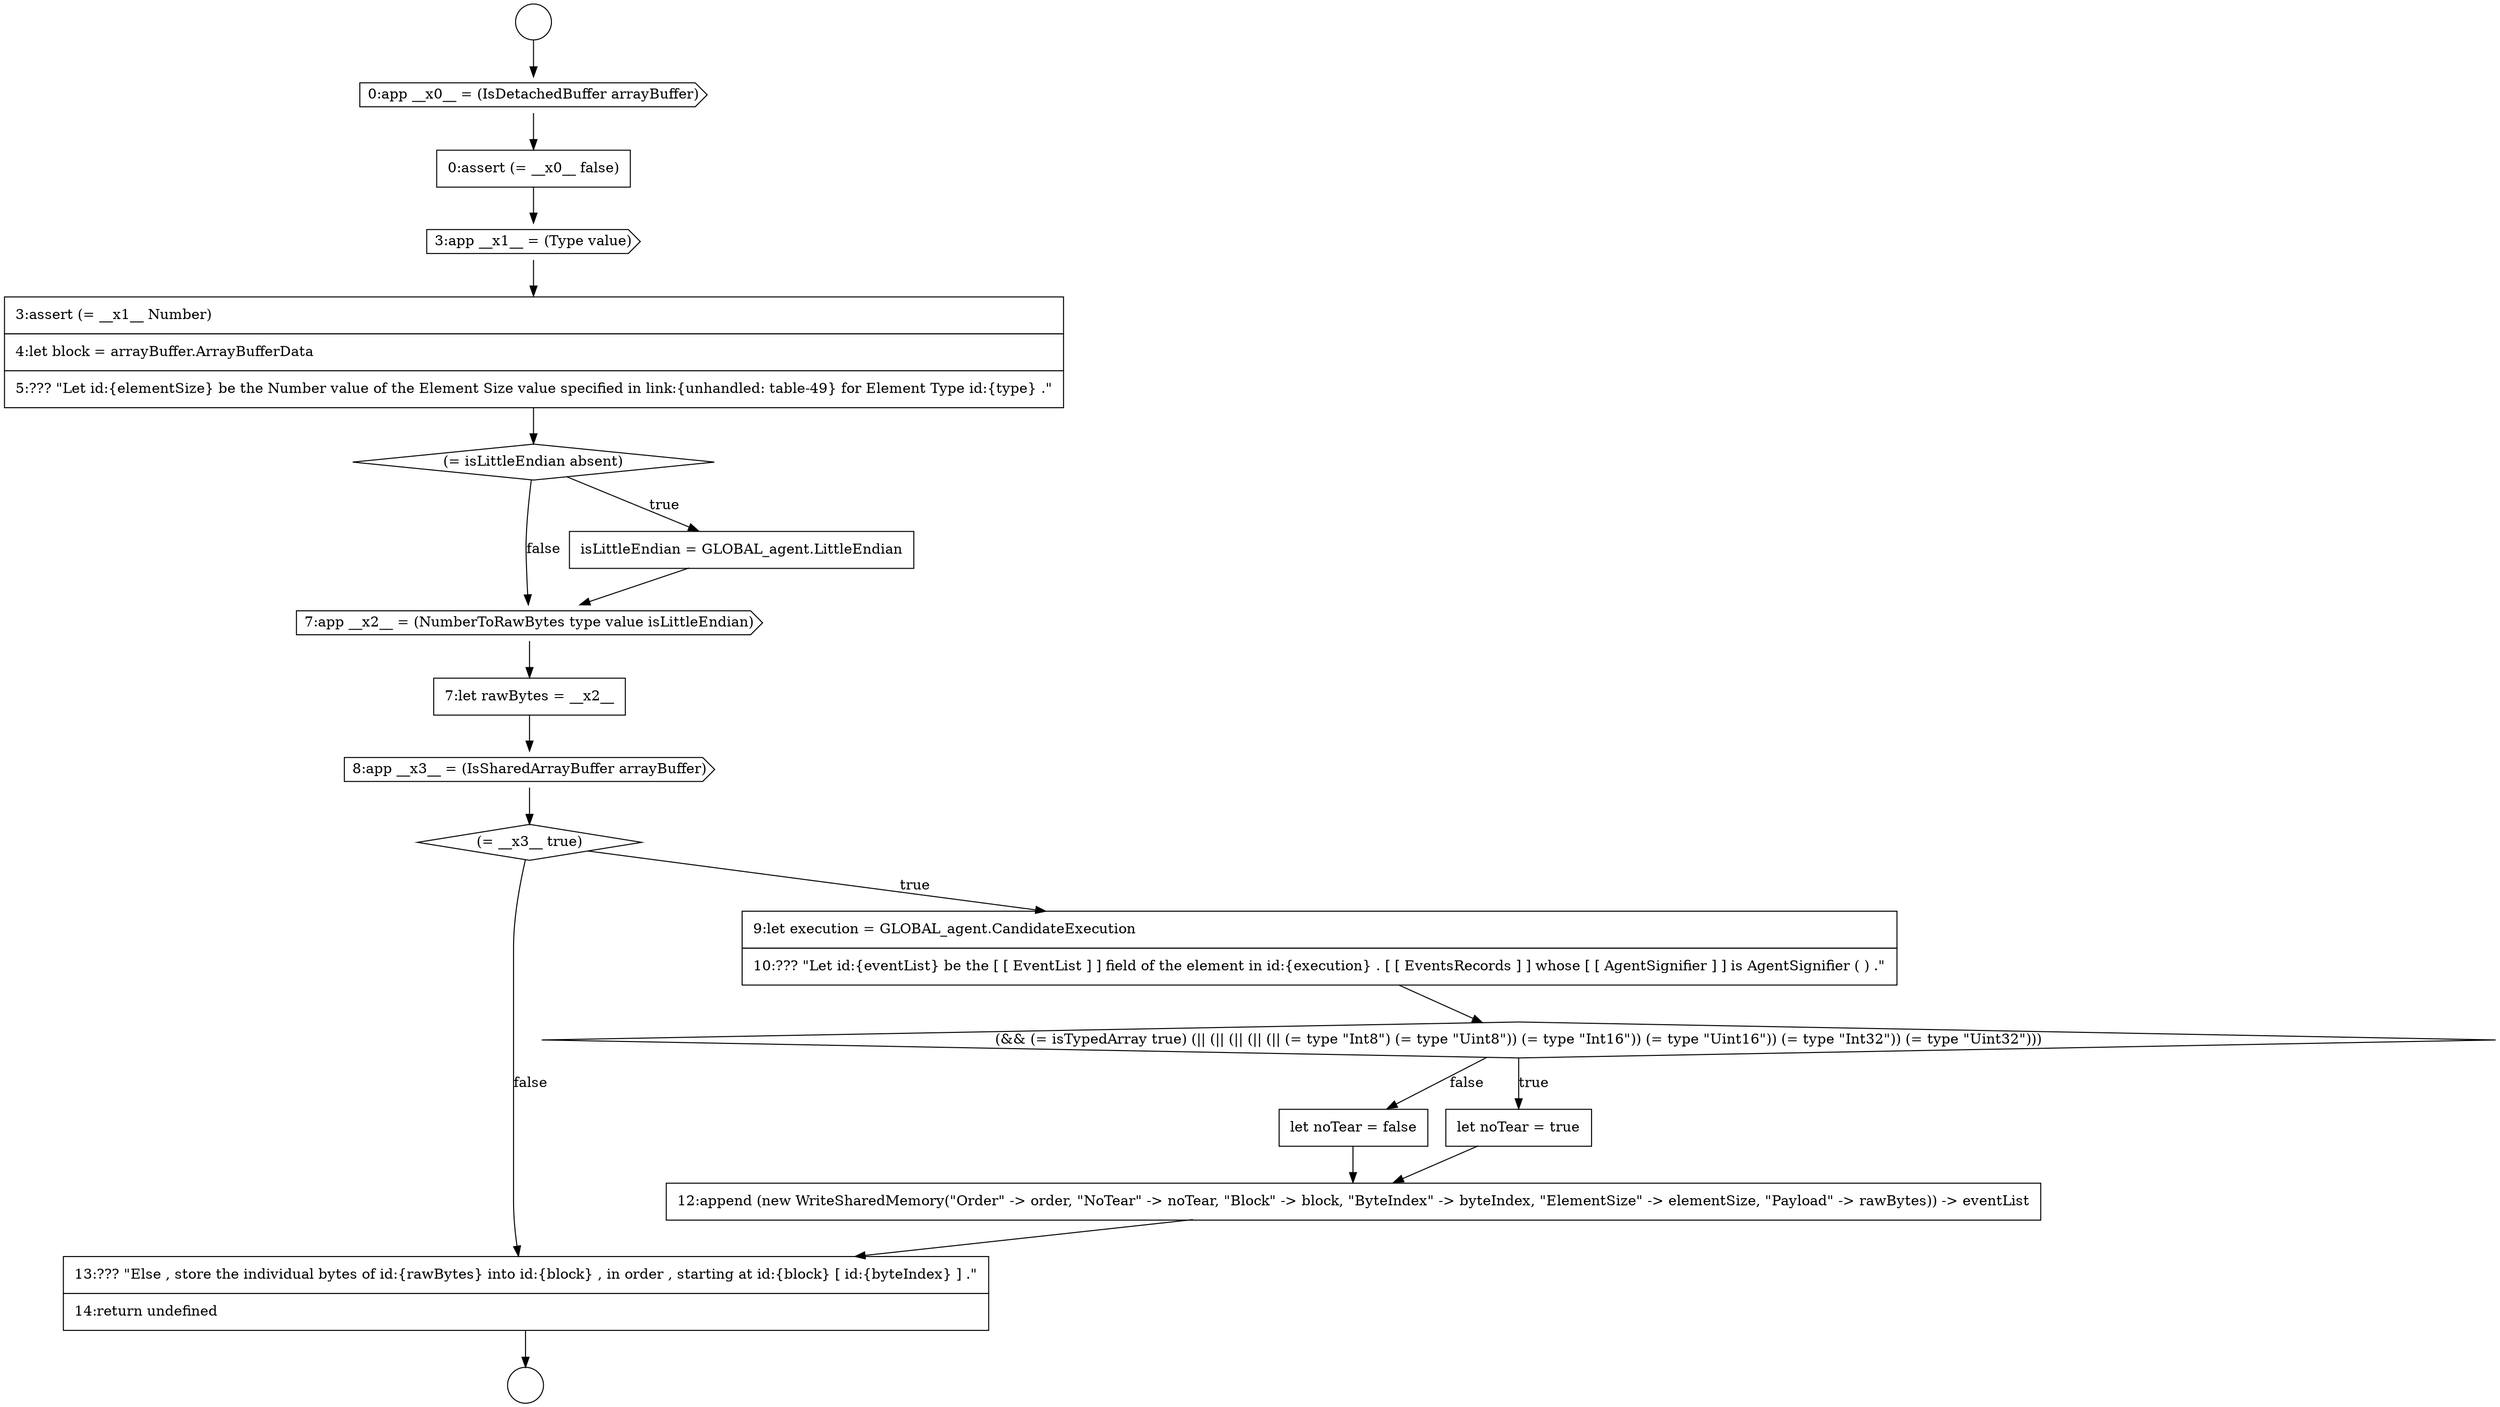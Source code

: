 digraph {
  node16402 [shape=none, margin=0, label=<<font color="black">
    <table border="0" cellborder="1" cellspacing="0" cellpadding="10">
      <tr><td align="left">7:let rawBytes = __x2__</td></tr>
    </table>
  </font>> color="black" fillcolor="white" style=filled]
  node16398 [shape=none, margin=0, label=<<font color="black">
    <table border="0" cellborder="1" cellspacing="0" cellpadding="10">
      <tr><td align="left">3:assert (= __x1__ Number)</td></tr>
      <tr><td align="left">4:let block = arrayBuffer.ArrayBufferData</td></tr>
      <tr><td align="left">5:??? &quot;Let id:{elementSize} be the Number value of the Element Size value specified in link:{unhandled: table-49} for Element Type id:{type} .&quot;</td></tr>
    </table>
  </font>> color="black" fillcolor="white" style=filled]
  node16409 [shape=none, margin=0, label=<<font color="black">
    <table border="0" cellborder="1" cellspacing="0" cellpadding="10">
      <tr><td align="left">12:append (new WriteSharedMemory(&quot;Order&quot; -&gt; order, &quot;NoTear&quot; -&gt; noTear, &quot;Block&quot; -&gt; block, &quot;ByteIndex&quot; -&gt; byteIndex, &quot;ElementSize&quot; -&gt; elementSize, &quot;Payload&quot; -&gt; rawBytes)) -&gt; eventList</td></tr>
    </table>
  </font>> color="black" fillcolor="white" style=filled]
  node16394 [shape=circle label=" " color="black" fillcolor="white" style=filled]
  node16406 [shape=diamond, label=<<font color="black">(&amp;&amp; (= isTypedArray true) (|| (|| (|| (|| (|| (= type &quot;Int8&quot;) (= type &quot;Uint8&quot;)) (= type &quot;Int16&quot;)) (= type &quot;Uint16&quot;)) (= type &quot;Int32&quot;)) (= type &quot;Uint32&quot;)))</font>> color="black" fillcolor="white" style=filled]
  node16401 [shape=cds, label=<<font color="black">7:app __x2__ = (NumberToRawBytes type value isLittleEndian)</font>> color="black" fillcolor="white" style=filled]
  node16399 [shape=diamond, label=<<font color="black">(= isLittleEndian absent)</font>> color="black" fillcolor="white" style=filled]
  node16410 [shape=none, margin=0, label=<<font color="black">
    <table border="0" cellborder="1" cellspacing="0" cellpadding="10">
      <tr><td align="left">13:??? &quot;Else , store the individual bytes of id:{rawBytes} into id:{block} , in order , starting at id:{block} [ id:{byteIndex} ] .&quot;</td></tr>
      <tr><td align="left">14:return undefined</td></tr>
    </table>
  </font>> color="black" fillcolor="white" style=filled]
  node16405 [shape=none, margin=0, label=<<font color="black">
    <table border="0" cellborder="1" cellspacing="0" cellpadding="10">
      <tr><td align="left">9:let execution = GLOBAL_agent.CandidateExecution</td></tr>
      <tr><td align="left">10:??? &quot;Let id:{eventList} be the [ [ EventList ] ] field of the element in id:{execution} . [ [ EventsRecords ] ] whose [ [ AgentSignifier ] ] is AgentSignifier ( ) .&quot;</td></tr>
    </table>
  </font>> color="black" fillcolor="white" style=filled]
  node16395 [shape=cds, label=<<font color="black">0:app __x0__ = (IsDetachedBuffer arrayBuffer)</font>> color="black" fillcolor="white" style=filled]
  node16400 [shape=none, margin=0, label=<<font color="black">
    <table border="0" cellborder="1" cellspacing="0" cellpadding="10">
      <tr><td align="left">isLittleEndian = GLOBAL_agent.LittleEndian</td></tr>
    </table>
  </font>> color="black" fillcolor="white" style=filled]
  node16404 [shape=diamond, label=<<font color="black">(= __x3__ true)</font>> color="black" fillcolor="white" style=filled]
  node16408 [shape=none, margin=0, label=<<font color="black">
    <table border="0" cellborder="1" cellspacing="0" cellpadding="10">
      <tr><td align="left">let noTear = false</td></tr>
    </table>
  </font>> color="black" fillcolor="white" style=filled]
  node16396 [shape=none, margin=0, label=<<font color="black">
    <table border="0" cellborder="1" cellspacing="0" cellpadding="10">
      <tr><td align="left">0:assert (= __x0__ false)</td></tr>
    </table>
  </font>> color="black" fillcolor="white" style=filled]
  node16397 [shape=cds, label=<<font color="black">3:app __x1__ = (Type value)</font>> color="black" fillcolor="white" style=filled]
  node16403 [shape=cds, label=<<font color="black">8:app __x3__ = (IsSharedArrayBuffer arrayBuffer)</font>> color="black" fillcolor="white" style=filled]
  node16393 [shape=circle label=" " color="black" fillcolor="white" style=filled]
  node16407 [shape=none, margin=0, label=<<font color="black">
    <table border="0" cellborder="1" cellspacing="0" cellpadding="10">
      <tr><td align="left">let noTear = true</td></tr>
    </table>
  </font>> color="black" fillcolor="white" style=filled]
  node16401 -> node16402 [ color="black"]
  node16403 -> node16404 [ color="black"]
  node16408 -> node16409 [ color="black"]
  node16405 -> node16406 [ color="black"]
  node16407 -> node16409 [ color="black"]
  node16397 -> node16398 [ color="black"]
  node16404 -> node16405 [label=<<font color="black">true</font>> color="black"]
  node16404 -> node16410 [label=<<font color="black">false</font>> color="black"]
  node16399 -> node16400 [label=<<font color="black">true</font>> color="black"]
  node16399 -> node16401 [label=<<font color="black">false</font>> color="black"]
  node16402 -> node16403 [ color="black"]
  node16398 -> node16399 [ color="black"]
  node16393 -> node16395 [ color="black"]
  node16409 -> node16410 [ color="black"]
  node16406 -> node16407 [label=<<font color="black">true</font>> color="black"]
  node16406 -> node16408 [label=<<font color="black">false</font>> color="black"]
  node16410 -> node16394 [ color="black"]
  node16396 -> node16397 [ color="black"]
  node16400 -> node16401 [ color="black"]
  node16395 -> node16396 [ color="black"]
}
